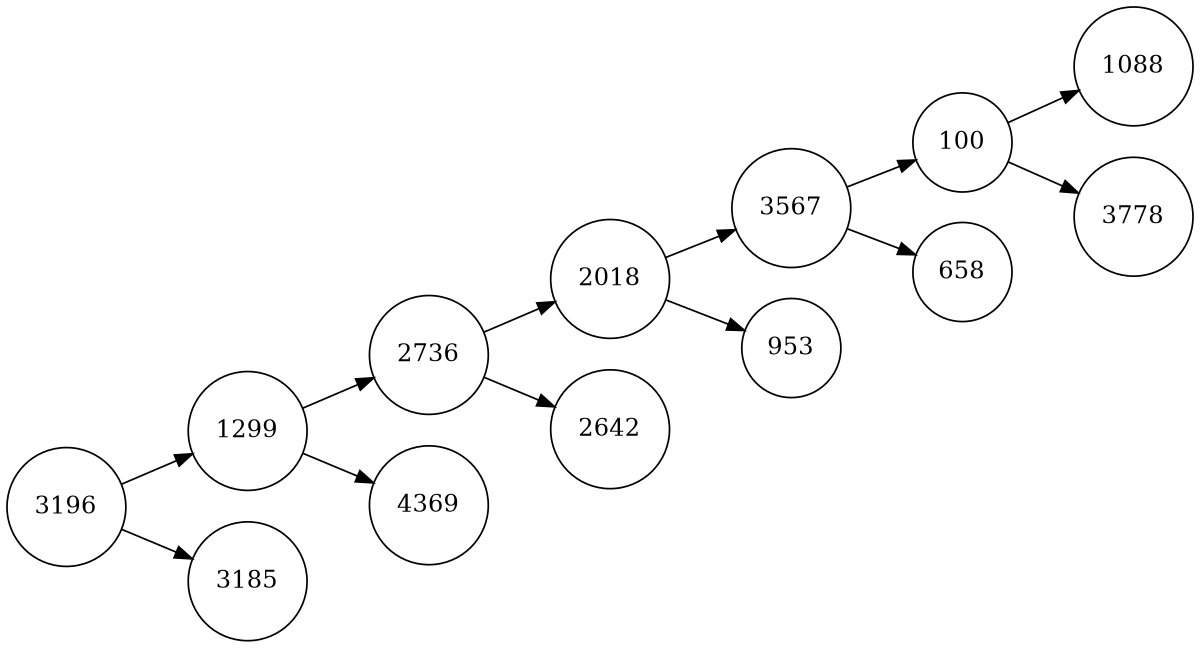 digraph finite_state_machine {
	rankdir=LR size="8,5"
	node [shape=circle]
	3196 -> 1299

	3196 -> 3185

	1299 -> 2736

	1299 -> 4369

	2736 -> 2018

	2736 -> 2642

	2018 -> 3567

	2018 -> 953

	3567 -> 100

	3567 -> 658

	100 -> 1088

	100 -> 3778

}
